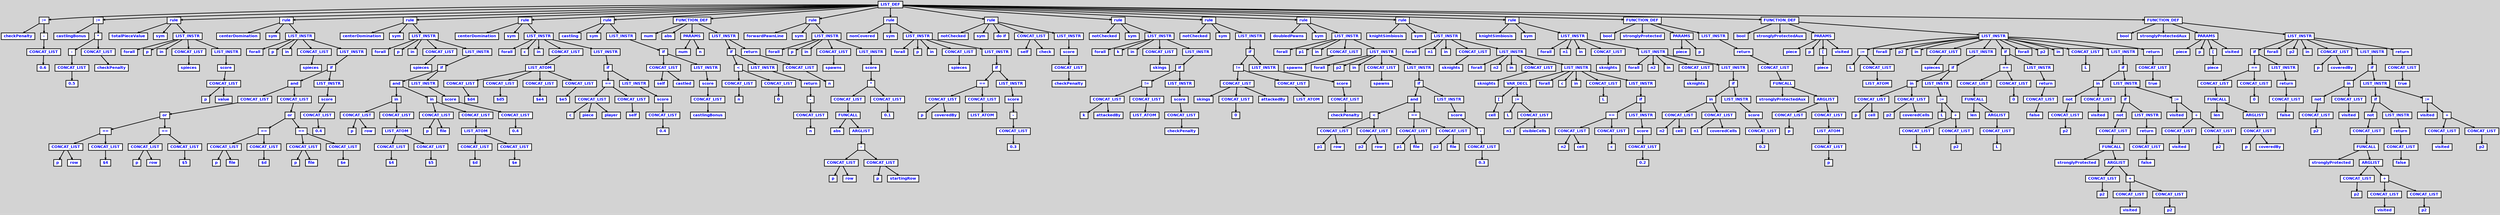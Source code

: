 digraph {

	ordering=out;
	ranksep=.4;
	bgcolor="lightgrey"; node [shape=box, fixedsize=false, fontsize=12, fontname="Helvetica-bold", fontcolor="blue"
		width=.25, height=.25, color="black", fillcolor="white", style="filled, solid, bold"];
	edge [arrowsize=.5, color="black", style="bold"]

  n0 [label="LIST_DEF"];
  n1 [label=":="];
  n1 [label=":="];
  n2 [label="checkPenalty"];
  n3 [label="-"];
  n3 [label="-"];
  n4 [label="CONCAT_LIST"];
  n4 [label="CONCAT_LIST"];
  n5 [label="0.6"];
  n6 [label=":="];
  n6 [label=":="];
  n7 [label="castlingBonus"];
  n8 [label="*"];
  n8 [label="*"];
  n9 [label="-"];
  n9 [label="-"];
  n10 [label="CONCAT_LIST"];
  n10 [label="CONCAT_LIST"];
  n11 [label="0.5"];
  n12 [label="CONCAT_LIST"];
  n12 [label="CONCAT_LIST"];
  n13 [label="checkPenalty"];
  n14 [label="rule"];
  n14 [label="rule"];
  n15 [label="totalPieceValue"];
  n16 [label="sym"];
  n17 [label="LIST_INSTR"];
  n17 [label="LIST_INSTR"];
  n18 [label="forall"];
  n19 [label="p"];
  n20 [label="in"];
  n21 [label="CONCAT_LIST"];
  n21 [label="CONCAT_LIST"];
  n22 [label="spieces"];
  n23 [label="LIST_INSTR"];
  n23 [label="LIST_INSTR"];
  n24 [label="score"];
  n24 [label="score"];
  n25 [label="CONCAT_LIST"];
  n25 [label="CONCAT_LIST"];
  n26 [label="p"];
  n27 [label="value"];
  n28 [label="rule"];
  n28 [label="rule"];
  n29 [label="centerDomination"];
  n30 [label="sym"];
  n31 [label="LIST_INSTR"];
  n31 [label="LIST_INSTR"];
  n32 [label="forall"];
  n33 [label="p"];
  n34 [label="in"];
  n35 [label="CONCAT_LIST"];
  n35 [label="CONCAT_LIST"];
  n36 [label="spieces"];
  n37 [label="LIST_INSTR"];
  n37 [label="LIST_INSTR"];
  n38 [label="if"];
  n38 [label="if"];
  n39 [label="and"];
  n39 [label="and"];
  n40 [label="CONCAT_LIST"];
  n40 [label="CONCAT_LIST"];
  n41 [label="or"];
  n41 [label="or"];
  n42 [label="=="];
  n42 [label="=="];
  n43 [label="CONCAT_LIST"];
  n43 [label="CONCAT_LIST"];
  n44 [label="p"];
  n45 [label="row"];
  n46 [label="CONCAT_LIST"];
  n46 [label="CONCAT_LIST"];
  n47 [label="$4"];
  n48 [label="=="];
  n48 [label="=="];
  n49 [label="CONCAT_LIST"];
  n49 [label="CONCAT_LIST"];
  n50 [label="p"];
  n51 [label="row"];
  n52 [label="CONCAT_LIST"];
  n52 [label="CONCAT_LIST"];
  n53 [label="$5"];
  n54 [label="CONCAT_LIST"];
  n54 [label="CONCAT_LIST"];
  n55 [label="or"];
  n55 [label="or"];
  n56 [label="=="];
  n56 [label="=="];
  n57 [label="CONCAT_LIST"];
  n57 [label="CONCAT_LIST"];
  n58 [label="p"];
  n59 [label="file"];
  n60 [label="CONCAT_LIST"];
  n60 [label="CONCAT_LIST"];
  n61 [label="$d"];
  n62 [label="=="];
  n62 [label="=="];
  n63 [label="CONCAT_LIST"];
  n63 [label="CONCAT_LIST"];
  n64 [label="p"];
  n65 [label="file"];
  n66 [label="CONCAT_LIST"];
  n66 [label="CONCAT_LIST"];
  n67 [label="$e"];
  n68 [label="LIST_INSTR"];
  n68 [label="LIST_INSTR"];
  n69 [label="score"];
  n69 [label="score"];
  n70 [label="CONCAT_LIST"];
  n70 [label="CONCAT_LIST"];
  n71 [label="0.4"];
  n72 [label="rule"];
  n72 [label="rule"];
  n73 [label="centerDomination"];
  n74 [label="sym"];
  n75 [label="LIST_INSTR"];
  n75 [label="LIST_INSTR"];
  n76 [label="forall"];
  n77 [label="p"];
  n78 [label="in"];
  n79 [label="CONCAT_LIST"];
  n79 [label="CONCAT_LIST"];
  n80 [label="spieces"];
  n81 [label="LIST_INSTR"];
  n81 [label="LIST_INSTR"];
  n82 [label="if"];
  n82 [label="if"];
  n83 [label="and"];
  n83 [label="and"];
  n84 [label="in"];
  n84 [label="in"];
  n85 [label="CONCAT_LIST"];
  n85 [label="CONCAT_LIST"];
  n86 [label="p"];
  n87 [label="row"];
  n88 [label="CONCAT_LIST"];
  n88 [label="CONCAT_LIST"];
  n89 [label="LIST_ATOM"];
  n89 [label="LIST_ATOM"];
  n90 [label="CONCAT_LIST"];
  n90 [label="CONCAT_LIST"];
  n91 [label="$4"];
  n92 [label="CONCAT_LIST"];
  n92 [label="CONCAT_LIST"];
  n93 [label="$5"];
  n94 [label="in"];
  n94 [label="in"];
  n95 [label="CONCAT_LIST"];
  n95 [label="CONCAT_LIST"];
  n96 [label="p"];
  n97 [label="file"];
  n98 [label="CONCAT_LIST"];
  n98 [label="CONCAT_LIST"];
  n99 [label="LIST_ATOM"];
  n99 [label="LIST_ATOM"];
  n100 [label="CONCAT_LIST"];
  n100 [label="CONCAT_LIST"];
  n101 [label="$d"];
  n102 [label="CONCAT_LIST"];
  n102 [label="CONCAT_LIST"];
  n103 [label="$e"];
  n104 [label="LIST_INSTR"];
  n104 [label="LIST_INSTR"];
  n105 [label="score"];
  n105 [label="score"];
  n106 [label="CONCAT_LIST"];
  n106 [label="CONCAT_LIST"];
  n107 [label="0.4"];
  n108 [label="rule"];
  n108 [label="rule"];
  n109 [label="centerDomination"];
  n110 [label="sym"];
  n111 [label="LIST_INSTR"];
  n111 [label="LIST_INSTR"];
  n112 [label="forall"];
  n113 [label="c"];
  n114 [label="in"];
  n115 [label="CONCAT_LIST"];
  n115 [label="CONCAT_LIST"];
  n116 [label="LIST_ATOM"];
  n116 [label="LIST_ATOM"];
  n117 [label="CONCAT_LIST"];
  n117 [label="CONCAT_LIST"];
  n118 [label="$d4"];
  n119 [label="CONCAT_LIST"];
  n119 [label="CONCAT_LIST"];
  n120 [label="$d5"];
  n121 [label="CONCAT_LIST"];
  n121 [label="CONCAT_LIST"];
  n122 [label="$e4"];
  n123 [label="CONCAT_LIST"];
  n123 [label="CONCAT_LIST"];
  n124 [label="$e5"];
  n125 [label="LIST_INSTR"];
  n125 [label="LIST_INSTR"];
  n126 [label="if"];
  n126 [label="if"];
  n127 [label="=="];
  n127 [label="=="];
  n128 [label="CONCAT_LIST"];
  n128 [label="CONCAT_LIST"];
  n129 [label="c"];
  n130 [label="piece"];
  n131 [label="player"];
  n132 [label="CONCAT_LIST"];
  n132 [label="CONCAT_LIST"];
  n133 [label="self"];
  n134 [label="LIST_INSTR"];
  n134 [label="LIST_INSTR"];
  n135 [label="score"];
  n135 [label="score"];
  n136 [label="CONCAT_LIST"];
  n136 [label="CONCAT_LIST"];
  n137 [label="0.4"];
  n138 [label="rule"];
  n138 [label="rule"];
  n139 [label="castling"];
  n140 [label="sym"];
  n141 [label="LIST_INSTR"];
  n141 [label="LIST_INSTR"];
  n142 [label="if"];
  n142 [label="if"];
  n143 [label="CONCAT_LIST"];
  n143 [label="CONCAT_LIST"];
  n144 [label="self"];
  n145 [label="castled"];
  n146 [label="LIST_INSTR"];
  n146 [label="LIST_INSTR"];
  n147 [label="score"];
  n147 [label="score"];
  n148 [label="CONCAT_LIST"];
  n148 [label="CONCAT_LIST"];
  n149 [label="castlingBonus"];
  n150 [label="FUNCTION_DEF"];
  n150 [label="FUNCTION_DEF"];
  n151 [label="num"];
  n152 [label="abs"];
  n153 [label="PARAMS"];
  n153 [label="PARAMS"];
  n154 [label="num"];
  n155 [label="n"];
  n156 [label="LIST_INSTR"];
  n156 [label="LIST_INSTR"];
  n157 [label="if"];
  n157 [label="if"];
  n158 [label="<"];
  n158 [label="<"];
  n159 [label="CONCAT_LIST"];
  n159 [label="CONCAT_LIST"];
  n160 [label="n"];
  n161 [label="CONCAT_LIST"];
  n161 [label="CONCAT_LIST"];
  n162 [label="0"];
  n163 [label="LIST_INSTR"];
  n163 [label="LIST_INSTR"];
  n164 [label="return"];
  n164 [label="return"];
  n165 [label="-"];
  n165 [label="-"];
  n166 [label="CONCAT_LIST"];
  n166 [label="CONCAT_LIST"];
  n167 [label="n"];
  n168 [label="return"];
  n168 [label="return"];
  n169 [label="CONCAT_LIST"];
  n169 [label="CONCAT_LIST"];
  n170 [label="n"];
  n171 [label="rule"];
  n171 [label="rule"];
  n172 [label="forwardPawnLine"];
  n173 [label="sym"];
  n174 [label="LIST_INSTR"];
  n174 [label="LIST_INSTR"];
  n175 [label="forall"];
  n176 [label="p"];
  n177 [label="in"];
  n178 [label="CONCAT_LIST"];
  n178 [label="CONCAT_LIST"];
  n179 [label="spawns"];
  n180 [label="LIST_INSTR"];
  n180 [label="LIST_INSTR"];
  n181 [label="score"];
  n181 [label="score"];
  n182 [label="*"];
  n182 [label="*"];
  n183 [label="CONCAT_LIST"];
  n183 [label="CONCAT_LIST"];
  n184 [label="FUNCALL"];
  n184 [label="FUNCALL"];
  n185 [label="abs"];
  n186 [label="ARGLIST"];
  n186 [label="ARGLIST"];
  n187 [label="-"];
  n187 [label="-"];
  n188 [label="CONCAT_LIST"];
  n188 [label="CONCAT_LIST"];
  n189 [label="p"];
  n190 [label="row"];
  n191 [label="CONCAT_LIST"];
  n191 [label="CONCAT_LIST"];
  n192 [label="p"];
  n193 [label="startingRow"];
  n194 [label="CONCAT_LIST"];
  n194 [label="CONCAT_LIST"];
  n195 [label="0.1"];
  n196 [label="rule"];
  n196 [label="rule"];
  n197 [label="nonCovered"];
  n198 [label="sym"];
  n199 [label="LIST_INSTR"];
  n199 [label="LIST_INSTR"];
  n200 [label="forall"];
  n201 [label="p"];
  n202 [label="in"];
  n203 [label="CONCAT_LIST"];
  n203 [label="CONCAT_LIST"];
  n204 [label="spieces"];
  n205 [label="LIST_INSTR"];
  n205 [label="LIST_INSTR"];
  n206 [label="if"];
  n206 [label="if"];
  n207 [label="=="];
  n207 [label="=="];
  n208 [label="CONCAT_LIST"];
  n208 [label="CONCAT_LIST"];
  n209 [label="p"];
  n210 [label="coveredBy"];
  n211 [label="CONCAT_LIST"];
  n211 [label="CONCAT_LIST"];
  n212 [label="LIST_ATOM"];
  n213 [label="LIST_INSTR"];
  n213 [label="LIST_INSTR"];
  n214 [label="score"];
  n214 [label="score"];
  n215 [label="-"];
  n215 [label="-"];
  n216 [label="CONCAT_LIST"];
  n216 [label="CONCAT_LIST"];
  n217 [label="0.3"];
  n218 [label="rule"];
  n218 [label="rule"];
  n219 [label="notChecked"];
  n220 [label="sym"];
  n221 [label="do if"];
  n222 [label="CONCAT_LIST"];
  n222 [label="CONCAT_LIST"];
  n223 [label="self"];
  n224 [label="check"];
  n225 [label="LIST_INSTR"];
  n225 [label="LIST_INSTR"];
  n226 [label="score"];
  n226 [label="score"];
  n227 [label="CONCAT_LIST"];
  n227 [label="CONCAT_LIST"];
  n228 [label="checkPenalty"];
  n229 [label="rule"];
  n229 [label="rule"];
  n230 [label="notChecked"];
  n231 [label="sym"];
  n232 [label="LIST_INSTR"];
  n232 [label="LIST_INSTR"];
  n233 [label="forall"];
  n234 [label="k"];
  n235 [label="in"];
  n236 [label="CONCAT_LIST"];
  n236 [label="CONCAT_LIST"];
  n237 [label="skings"];
  n238 [label="LIST_INSTR"];
  n238 [label="LIST_INSTR"];
  n239 [label="if"];
  n239 [label="if"];
  n240 [label="!="];
  n240 [label="!="];
  n241 [label="CONCAT_LIST"];
  n241 [label="CONCAT_LIST"];
  n242 [label="k"];
  n243 [label="attackedBy"];
  n244 [label="CONCAT_LIST"];
  n244 [label="CONCAT_LIST"];
  n245 [label="LIST_ATOM"];
  n246 [label="LIST_INSTR"];
  n246 [label="LIST_INSTR"];
  n247 [label="score"];
  n247 [label="score"];
  n248 [label="CONCAT_LIST"];
  n248 [label="CONCAT_LIST"];
  n249 [label="checkPenalty"];
  n250 [label="rule"];
  n250 [label="rule"];
  n251 [label="notChecked"];
  n252 [label="sym"];
  n253 [label="LIST_INSTR"];
  n253 [label="LIST_INSTR"];
  n254 [label="if"];
  n254 [label="if"];
  n255 [label="!="];
  n255 [label="!="];
  n256 [label="CONCAT_LIST"];
  n256 [label="CONCAT_LIST"];
  n257 [label="skings"];
  n258 [label="CONCAT_LIST"];
  n258 [label="CONCAT_LIST"];
  n259 [label="0"];
  n260 [label="attackedBy"];
  n261 [label="CONCAT_LIST"];
  n261 [label="CONCAT_LIST"];
  n262 [label="LIST_ATOM"];
  n263 [label="LIST_INSTR"];
  n263 [label="LIST_INSTR"];
  n264 [label="score"];
  n264 [label="score"];
  n265 [label="CONCAT_LIST"];
  n265 [label="CONCAT_LIST"];
  n266 [label="checkPenalty"];
  n267 [label="rule"];
  n267 [label="rule"];
  n268 [label="doubledPawns"];
  n269 [label="sym"];
  n270 [label="LIST_INSTR"];
  n270 [label="LIST_INSTR"];
  n271 [label="forall"];
  n272 [label="p1"];
  n273 [label="in"];
  n274 [label="CONCAT_LIST"];
  n274 [label="CONCAT_LIST"];
  n275 [label="spawns"];
  n276 [label="LIST_INSTR"];
  n276 [label="LIST_INSTR"];
  n277 [label="forall"];
  n278 [label="p2"];
  n279 [label="in"];
  n280 [label="CONCAT_LIST"];
  n280 [label="CONCAT_LIST"];
  n281 [label="spawns"];
  n282 [label="LIST_INSTR"];
  n282 [label="LIST_INSTR"];
  n283 [label="if"];
  n283 [label="if"];
  n284 [label="and"];
  n284 [label="and"];
  n285 [label="<"];
  n285 [label="<"];
  n286 [label="CONCAT_LIST"];
  n286 [label="CONCAT_LIST"];
  n287 [label="p1"];
  n288 [label="row"];
  n289 [label="CONCAT_LIST"];
  n289 [label="CONCAT_LIST"];
  n290 [label="p2"];
  n291 [label="row"];
  n292 [label="=="];
  n292 [label="=="];
  n293 [label="CONCAT_LIST"];
  n293 [label="CONCAT_LIST"];
  n294 [label="p1"];
  n295 [label="file"];
  n296 [label="CONCAT_LIST"];
  n296 [label="CONCAT_LIST"];
  n297 [label="p2"];
  n298 [label="file"];
  n299 [label="LIST_INSTR"];
  n299 [label="LIST_INSTR"];
  n300 [label="score"];
  n300 [label="score"];
  n301 [label="-"];
  n301 [label="-"];
  n302 [label="CONCAT_LIST"];
  n302 [label="CONCAT_LIST"];
  n303 [label="0.3"];
  n304 [label="rule"];
  n304 [label="rule"];
  n305 [label="knightSimbiosis"];
  n306 [label="sym"];
  n307 [label="LIST_INSTR"];
  n307 [label="LIST_INSTR"];
  n308 [label="forall"];
  n309 [label="n1"];
  n310 [label="in"];
  n311 [label="CONCAT_LIST"];
  n311 [label="CONCAT_LIST"];
  n312 [label="sknights"];
  n313 [label="LIST_INSTR"];
  n313 [label="LIST_INSTR"];
  n314 [label="forall"];
  n315 [label="n2"];
  n316 [label="in"];
  n317 [label="CONCAT_LIST"];
  n317 [label="CONCAT_LIST"];
  n318 [label="sknights"];
  n319 [label="LIST_INSTR"];
  n319 [label="LIST_INSTR"];
  n320 [label="VAR_DECL"];
  n320 [label="VAR_DECL"];
  n321 [label="["];
  n321 [label="["];
  n322 [label="cell"];
  n323 [label=":="];
  n323 [label=":="];
  n324 [label="L"];
  n325 [label="CONCAT_LIST"];
  n325 [label="CONCAT_LIST"];
  n326 [label="n1"];
  n327 [label="visibleCells"];
  n328 [label="forall"];
  n329 [label="c"];
  n330 [label="in"];
  n331 [label="CONCAT_LIST"];
  n331 [label="CONCAT_LIST"];
  n332 [label="L"];
  n333 [label="LIST_INSTR"];
  n333 [label="LIST_INSTR"];
  n334 [label="if"];
  n334 [label="if"];
  n335 [label="=="];
  n335 [label="=="];
  n336 [label="CONCAT_LIST"];
  n336 [label="CONCAT_LIST"];
  n337 [label="n2"];
  n338 [label="cell"];
  n339 [label="CONCAT_LIST"];
  n339 [label="CONCAT_LIST"];
  n340 [label="c"];
  n341 [label="LIST_INSTR"];
  n341 [label="LIST_INSTR"];
  n342 [label="score"];
  n342 [label="score"];
  n343 [label="CONCAT_LIST"];
  n343 [label="CONCAT_LIST"];
  n344 [label="0.2"];
  n345 [label="rule"];
  n345 [label="rule"];
  n346 [label="knightSimbiosis"];
  n347 [label="sym"];
  n348 [label="LIST_INSTR"];
  n348 [label="LIST_INSTR"];
  n349 [label="forall"];
  n350 [label="n1"];
  n351 [label="in"];
  n352 [label="CONCAT_LIST"];
  n352 [label="CONCAT_LIST"];
  n353 [label="sknights"];
  n354 [label="LIST_INSTR"];
  n354 [label="LIST_INSTR"];
  n355 [label="forall"];
  n356 [label="n2"];
  n357 [label="in"];
  n358 [label="CONCAT_LIST"];
  n358 [label="CONCAT_LIST"];
  n359 [label="sknights"];
  n360 [label="LIST_INSTR"];
  n360 [label="LIST_INSTR"];
  n361 [label="if"];
  n361 [label="if"];
  n362 [label="in"];
  n362 [label="in"];
  n363 [label="CONCAT_LIST"];
  n363 [label="CONCAT_LIST"];
  n364 [label="n2"];
  n365 [label="cell"];
  n366 [label="CONCAT_LIST"];
  n366 [label="CONCAT_LIST"];
  n367 [label="n1"];
  n368 [label="coveredCells"];
  n369 [label="LIST_INSTR"];
  n369 [label="LIST_INSTR"];
  n370 [label="score"];
  n370 [label="score"];
  n371 [label="CONCAT_LIST"];
  n371 [label="CONCAT_LIST"];
  n372 [label="0.2"];
  n373 [label="FUNCTION_DEF"];
  n373 [label="FUNCTION_DEF"];
  n374 [label="bool"];
  n375 [label="stronglyProtected"];
  n376 [label="PARAMS"];
  n376 [label="PARAMS"];
  n377 [label="piece"];
  n378 [label="p"];
  n379 [label="LIST_INSTR"];
  n379 [label="LIST_INSTR"];
  n380 [label="return"];
  n380 [label="return"];
  n381 [label="CONCAT_LIST"];
  n381 [label="CONCAT_LIST"];
  n382 [label="FUNCALL"];
  n382 [label="FUNCALL"];
  n383 [label="stronglyProtectedAux"];
  n384 [label="ARGLIST"];
  n384 [label="ARGLIST"];
  n385 [label="CONCAT_LIST"];
  n385 [label="CONCAT_LIST"];
  n386 [label="p"];
  n387 [label="CONCAT_LIST"];
  n387 [label="CONCAT_LIST"];
  n388 [label="LIST_ATOM"];
  n388 [label="LIST_ATOM"];
  n389 [label="CONCAT_LIST"];
  n389 [label="CONCAT_LIST"];
  n390 [label="p"];
  n391 [label="FUNCTION_DEF"];
  n391 [label="FUNCTION_DEF"];
  n392 [label="bool"];
  n393 [label="stronglyProtectedAux"];
  n394 [label="PARAMS"];
  n394 [label="PARAMS"];
  n395 [label="piece"];
  n396 [label="p"];
  n397 [label="["];
  n397 [label="["];
  n398 [label="piece"];
  n399 [label="visited"];
  n400 [label="LIST_INSTR"];
  n400 [label="LIST_INSTR"];
  n401 [label=":="];
  n401 [label=":="];
  n402 [label="L"];
  n403 [label="CONCAT_LIST"];
  n403 [label="CONCAT_LIST"];
  n404 [label="LIST_ATOM"];
  n405 [label="forall"];
  n406 [label="p2"];
  n407 [label="in"];
  n408 [label="CONCAT_LIST"];
  n408 [label="CONCAT_LIST"];
  n409 [label="spieces"];
  n410 [label="LIST_INSTR"];
  n410 [label="LIST_INSTR"];
  n411 [label="if"];
  n411 [label="if"];
  n412 [label="in"];
  n412 [label="in"];
  n413 [label="CONCAT_LIST"];
  n413 [label="CONCAT_LIST"];
  n414 [label="p"];
  n415 [label="cell"];
  n416 [label="CONCAT_LIST"];
  n416 [label="CONCAT_LIST"];
  n417 [label="p2"];
  n418 [label="coveredCells"];
  n419 [label="LIST_INSTR"];
  n419 [label="LIST_INSTR"];
  n420 [label=":="];
  n420 [label=":="];
  n421 [label="L"];
  n422 [label="+"];
  n422 [label="+"];
  n423 [label="CONCAT_LIST"];
  n423 [label="CONCAT_LIST"];
  n424 [label="L"];
  n425 [label="CONCAT_LIST"];
  n425 [label="CONCAT_LIST"];
  n426 [label="p2"];
  n427 [label="if"];
  n427 [label="if"];
  n428 [label="=="];
  n428 [label="=="];
  n429 [label="CONCAT_LIST"];
  n429 [label="CONCAT_LIST"];
  n430 [label="FUNCALL"];
  n430 [label="FUNCALL"];
  n431 [label="len"];
  n432 [label="ARGLIST"];
  n432 [label="ARGLIST"];
  n433 [label="CONCAT_LIST"];
  n433 [label="CONCAT_LIST"];
  n434 [label="L"];
  n435 [label="CONCAT_LIST"];
  n435 [label="CONCAT_LIST"];
  n436 [label="0"];
  n437 [label="LIST_INSTR"];
  n437 [label="LIST_INSTR"];
  n438 [label="return"];
  n438 [label="return"];
  n439 [label="CONCAT_LIST"];
  n439 [label="CONCAT_LIST"];
  n440 [label="false"];
  n441 [label="forall"];
  n442 [label="p2"];
  n443 [label="in"];
  n444 [label="CONCAT_LIST"];
  n444 [label="CONCAT_LIST"];
  n445 [label="L"];
  n446 [label="LIST_INSTR"];
  n446 [label="LIST_INSTR"];
  n447 [label="if"];
  n447 [label="if"];
  n448 [label="in"];
  n448 [label="in"];
  n449 [label="not"];
  n449 [label="not"];
  n450 [label="CONCAT_LIST"];
  n450 [label="CONCAT_LIST"];
  n451 [label="p2"];
  n452 [label="CONCAT_LIST"];
  n452 [label="CONCAT_LIST"];
  n453 [label="visited"];
  n454 [label="LIST_INSTR"];
  n454 [label="LIST_INSTR"];
  n455 [label="if"];
  n455 [label="if"];
  n456 [label="not"];
  n456 [label="not"];
  n457 [label="CONCAT_LIST"];
  n457 [label="CONCAT_LIST"];
  n458 [label="FUNCALL"];
  n458 [label="FUNCALL"];
  n459 [label="stronglyProtected"];
  n460 [label="ARGLIST"];
  n460 [label="ARGLIST"];
  n461 [label="CONCAT_LIST"];
  n461 [label="CONCAT_LIST"];
  n462 [label="p2"];
  n463 [label="+"];
  n463 [label="+"];
  n464 [label="CONCAT_LIST"];
  n464 [label="CONCAT_LIST"];
  n465 [label="visited"];
  n466 [label="CONCAT_LIST"];
  n466 [label="CONCAT_LIST"];
  n467 [label="p2"];
  n468 [label="LIST_INSTR"];
  n468 [label="LIST_INSTR"];
  n469 [label="return"];
  n469 [label="return"];
  n470 [label="CONCAT_LIST"];
  n470 [label="CONCAT_LIST"];
  n471 [label="false"];
  n472 [label=":="];
  n472 [label=":="];
  n473 [label="visited"];
  n474 [label="+"];
  n474 [label="+"];
  n475 [label="CONCAT_LIST"];
  n475 [label="CONCAT_LIST"];
  n476 [label="visited"];
  n477 [label="CONCAT_LIST"];
  n477 [label="CONCAT_LIST"];
  n478 [label="p2"];
  n479 [label="return"];
  n479 [label="return"];
  n480 [label="CONCAT_LIST"];
  n480 [label="CONCAT_LIST"];
  n481 [label="true"];
  n482 [label="FUNCTION_DEF"];
  n482 [label="FUNCTION_DEF"];
  n483 [label="bool"];
  n484 [label="stronglyProtectedAux"];
  n485 [label="PARAMS"];
  n485 [label="PARAMS"];
  n486 [label="piece"];
  n487 [label="p"];
  n488 [label="["];
  n488 [label="["];
  n489 [label="piece"];
  n490 [label="visited"];
  n491 [label="LIST_INSTR"];
  n491 [label="LIST_INSTR"];
  n492 [label="if"];
  n492 [label="if"];
  n493 [label="=="];
  n493 [label="=="];
  n494 [label="CONCAT_LIST"];
  n494 [label="CONCAT_LIST"];
  n495 [label="FUNCALL"];
  n495 [label="FUNCALL"];
  n496 [label="len"];
  n497 [label="ARGLIST"];
  n497 [label="ARGLIST"];
  n498 [label="CONCAT_LIST"];
  n498 [label="CONCAT_LIST"];
  n499 [label="p"];
  n500 [label="coveredBy"];
  n501 [label="CONCAT_LIST"];
  n501 [label="CONCAT_LIST"];
  n502 [label="0"];
  n503 [label="LIST_INSTR"];
  n503 [label="LIST_INSTR"];
  n504 [label="return"];
  n504 [label="return"];
  n505 [label="CONCAT_LIST"];
  n505 [label="CONCAT_LIST"];
  n506 [label="false"];
  n507 [label="forall"];
  n508 [label="p2"];
  n509 [label="in"];
  n510 [label="CONCAT_LIST"];
  n510 [label="CONCAT_LIST"];
  n511 [label="p"];
  n512 [label="coveredBy"];
  n513 [label="LIST_INSTR"];
  n513 [label="LIST_INSTR"];
  n514 [label="if"];
  n514 [label="if"];
  n515 [label="in"];
  n515 [label="in"];
  n516 [label="not"];
  n516 [label="not"];
  n517 [label="CONCAT_LIST"];
  n517 [label="CONCAT_LIST"];
  n518 [label="p2"];
  n519 [label="CONCAT_LIST"];
  n519 [label="CONCAT_LIST"];
  n520 [label="visited"];
  n521 [label="LIST_INSTR"];
  n521 [label="LIST_INSTR"];
  n522 [label="if"];
  n522 [label="if"];
  n523 [label="not"];
  n523 [label="not"];
  n524 [label="CONCAT_LIST"];
  n524 [label="CONCAT_LIST"];
  n525 [label="FUNCALL"];
  n525 [label="FUNCALL"];
  n526 [label="stronglyProtected"];
  n527 [label="ARGLIST"];
  n527 [label="ARGLIST"];
  n528 [label="CONCAT_LIST"];
  n528 [label="CONCAT_LIST"];
  n529 [label="p2"];
  n530 [label="+"];
  n530 [label="+"];
  n531 [label="CONCAT_LIST"];
  n531 [label="CONCAT_LIST"];
  n532 [label="visited"];
  n533 [label="CONCAT_LIST"];
  n533 [label="CONCAT_LIST"];
  n534 [label="p2"];
  n535 [label="LIST_INSTR"];
  n535 [label="LIST_INSTR"];
  n536 [label="return"];
  n536 [label="return"];
  n537 [label="CONCAT_LIST"];
  n537 [label="CONCAT_LIST"];
  n538 [label="false"];
  n539 [label=":="];
  n539 [label=":="];
  n540 [label="visited"];
  n541 [label="+"];
  n541 [label="+"];
  n542 [label="CONCAT_LIST"];
  n542 [label="CONCAT_LIST"];
  n543 [label="visited"];
  n544 [label="CONCAT_LIST"];
  n544 [label="CONCAT_LIST"];
  n545 [label="p2"];
  n546 [label="return"];
  n546 [label="return"];
  n547 [label="CONCAT_LIST"];
  n547 [label="CONCAT_LIST"];
  n548 [label="true"];

  n0 -> n1 // "LIST_DEF" -> ":="
  n1 -> n2 // ":=" -> "checkPenalty"
  n1 -> n3 // ":=" -> "-"
  n3 -> n4 // "-" -> "CONCAT_LIST"
  n4 -> n5 // "CONCAT_LIST" -> "0.6"
  n0 -> n6 // "LIST_DEF" -> ":="
  n6 -> n7 // ":=" -> "castlingBonus"
  n6 -> n8 // ":=" -> "*"
  n8 -> n9 // "*" -> "-"
  n9 -> n10 // "-" -> "CONCAT_LIST"
  n10 -> n11 // "CONCAT_LIST" -> "0.5"
  n8 -> n12 // "*" -> "CONCAT_LIST"
  n12 -> n13 // "CONCAT_LIST" -> "checkPenalty"
  n0 -> n14 // "LIST_DEF" -> "rule"
  n14 -> n15 // "rule" -> "totalPieceValue"
  n14 -> n16 // "rule" -> "sym"
  n14 -> n17 // "rule" -> "LIST_INSTR"
  n17 -> n18 // "LIST_INSTR" -> "forall"
  n17 -> n19 // "LIST_INSTR" -> "p"
  n17 -> n20 // "LIST_INSTR" -> "in"
  n17 -> n21 // "LIST_INSTR" -> "CONCAT_LIST"
  n21 -> n22 // "CONCAT_LIST" -> "spieces"
  n17 -> n23 // "LIST_INSTR" -> "LIST_INSTR"
  n23 -> n24 // "LIST_INSTR" -> "score"
  n24 -> n25 // "score" -> "CONCAT_LIST"
  n25 -> n26 // "CONCAT_LIST" -> "p"
  n25 -> n27 // "CONCAT_LIST" -> "value"
  n0 -> n28 // "LIST_DEF" -> "rule"
  n28 -> n29 // "rule" -> "centerDomination"
  n28 -> n30 // "rule" -> "sym"
  n28 -> n31 // "rule" -> "LIST_INSTR"
  n31 -> n32 // "LIST_INSTR" -> "forall"
  n31 -> n33 // "LIST_INSTR" -> "p"
  n31 -> n34 // "LIST_INSTR" -> "in"
  n31 -> n35 // "LIST_INSTR" -> "CONCAT_LIST"
  n35 -> n36 // "CONCAT_LIST" -> "spieces"
  n31 -> n37 // "LIST_INSTR" -> "LIST_INSTR"
  n37 -> n38 // "LIST_INSTR" -> "if"
  n38 -> n39 // "if" -> "and"
  n39 -> n40 // "and" -> "CONCAT_LIST"
  n40 -> n41 // "CONCAT_LIST" -> "or"
  n41 -> n42 // "or" -> "=="
  n42 -> n43 // "==" -> "CONCAT_LIST"
  n43 -> n44 // "CONCAT_LIST" -> "p"
  n43 -> n45 // "CONCAT_LIST" -> "row"
  n42 -> n46 // "==" -> "CONCAT_LIST"
  n46 -> n47 // "CONCAT_LIST" -> "$4"
  n41 -> n48 // "or" -> "=="
  n48 -> n49 // "==" -> "CONCAT_LIST"
  n49 -> n50 // "CONCAT_LIST" -> "p"
  n49 -> n51 // "CONCAT_LIST" -> "row"
  n48 -> n52 // "==" -> "CONCAT_LIST"
  n52 -> n53 // "CONCAT_LIST" -> "$5"
  n39 -> n54 // "and" -> "CONCAT_LIST"
  n54 -> n55 // "CONCAT_LIST" -> "or"
  n55 -> n56 // "or" -> "=="
  n56 -> n57 // "==" -> "CONCAT_LIST"
  n57 -> n58 // "CONCAT_LIST" -> "p"
  n57 -> n59 // "CONCAT_LIST" -> "file"
  n56 -> n60 // "==" -> "CONCAT_LIST"
  n60 -> n61 // "CONCAT_LIST" -> "$d"
  n55 -> n62 // "or" -> "=="
  n62 -> n63 // "==" -> "CONCAT_LIST"
  n63 -> n64 // "CONCAT_LIST" -> "p"
  n63 -> n65 // "CONCAT_LIST" -> "file"
  n62 -> n66 // "==" -> "CONCAT_LIST"
  n66 -> n67 // "CONCAT_LIST" -> "$e"
  n38 -> n68 // "if" -> "LIST_INSTR"
  n68 -> n69 // "LIST_INSTR" -> "score"
  n69 -> n70 // "score" -> "CONCAT_LIST"
  n70 -> n71 // "CONCAT_LIST" -> "0.4"
  n0 -> n72 // "LIST_DEF" -> "rule"
  n72 -> n73 // "rule" -> "centerDomination"
  n72 -> n74 // "rule" -> "sym"
  n72 -> n75 // "rule" -> "LIST_INSTR"
  n75 -> n76 // "LIST_INSTR" -> "forall"
  n75 -> n77 // "LIST_INSTR" -> "p"
  n75 -> n78 // "LIST_INSTR" -> "in"
  n75 -> n79 // "LIST_INSTR" -> "CONCAT_LIST"
  n79 -> n80 // "CONCAT_LIST" -> "spieces"
  n75 -> n81 // "LIST_INSTR" -> "LIST_INSTR"
  n81 -> n82 // "LIST_INSTR" -> "if"
  n82 -> n83 // "if" -> "and"
  n83 -> n84 // "and" -> "in"
  n84 -> n85 // "in" -> "CONCAT_LIST"
  n85 -> n86 // "CONCAT_LIST" -> "p"
  n85 -> n87 // "CONCAT_LIST" -> "row"
  n84 -> n88 // "in" -> "CONCAT_LIST"
  n88 -> n89 // "CONCAT_LIST" -> "LIST_ATOM"
  n89 -> n90 // "LIST_ATOM" -> "CONCAT_LIST"
  n90 -> n91 // "CONCAT_LIST" -> "$4"
  n89 -> n92 // "LIST_ATOM" -> "CONCAT_LIST"
  n92 -> n93 // "CONCAT_LIST" -> "$5"
  n83 -> n94 // "and" -> "in"
  n94 -> n95 // "in" -> "CONCAT_LIST"
  n95 -> n96 // "CONCAT_LIST" -> "p"
  n95 -> n97 // "CONCAT_LIST" -> "file"
  n94 -> n98 // "in" -> "CONCAT_LIST"
  n98 -> n99 // "CONCAT_LIST" -> "LIST_ATOM"
  n99 -> n100 // "LIST_ATOM" -> "CONCAT_LIST"
  n100 -> n101 // "CONCAT_LIST" -> "$d"
  n99 -> n102 // "LIST_ATOM" -> "CONCAT_LIST"
  n102 -> n103 // "CONCAT_LIST" -> "$e"
  n82 -> n104 // "if" -> "LIST_INSTR"
  n104 -> n105 // "LIST_INSTR" -> "score"
  n105 -> n106 // "score" -> "CONCAT_LIST"
  n106 -> n107 // "CONCAT_LIST" -> "0.4"
  n0 -> n108 // "LIST_DEF" -> "rule"
  n108 -> n109 // "rule" -> "centerDomination"
  n108 -> n110 // "rule" -> "sym"
  n108 -> n111 // "rule" -> "LIST_INSTR"
  n111 -> n112 // "LIST_INSTR" -> "forall"
  n111 -> n113 // "LIST_INSTR" -> "c"
  n111 -> n114 // "LIST_INSTR" -> "in"
  n111 -> n115 // "LIST_INSTR" -> "CONCAT_LIST"
  n115 -> n116 // "CONCAT_LIST" -> "LIST_ATOM"
  n116 -> n117 // "LIST_ATOM" -> "CONCAT_LIST"
  n117 -> n118 // "CONCAT_LIST" -> "$d4"
  n116 -> n119 // "LIST_ATOM" -> "CONCAT_LIST"
  n119 -> n120 // "CONCAT_LIST" -> "$d5"
  n116 -> n121 // "LIST_ATOM" -> "CONCAT_LIST"
  n121 -> n122 // "CONCAT_LIST" -> "$e4"
  n116 -> n123 // "LIST_ATOM" -> "CONCAT_LIST"
  n123 -> n124 // "CONCAT_LIST" -> "$e5"
  n111 -> n125 // "LIST_INSTR" -> "LIST_INSTR"
  n125 -> n126 // "LIST_INSTR" -> "if"
  n126 -> n127 // "if" -> "=="
  n127 -> n128 // "==" -> "CONCAT_LIST"
  n128 -> n129 // "CONCAT_LIST" -> "c"
  n128 -> n130 // "CONCAT_LIST" -> "piece"
  n128 -> n131 // "CONCAT_LIST" -> "player"
  n127 -> n132 // "==" -> "CONCAT_LIST"
  n132 -> n133 // "CONCAT_LIST" -> "self"
  n126 -> n134 // "if" -> "LIST_INSTR"
  n134 -> n135 // "LIST_INSTR" -> "score"
  n135 -> n136 // "score" -> "CONCAT_LIST"
  n136 -> n137 // "CONCAT_LIST" -> "0.4"
  n0 -> n138 // "LIST_DEF" -> "rule"
  n138 -> n139 // "rule" -> "castling"
  n138 -> n140 // "rule" -> "sym"
  n138 -> n141 // "rule" -> "LIST_INSTR"
  n141 -> n142 // "LIST_INSTR" -> "if"
  n142 -> n143 // "if" -> "CONCAT_LIST"
  n143 -> n144 // "CONCAT_LIST" -> "self"
  n143 -> n145 // "CONCAT_LIST" -> "castled"
  n142 -> n146 // "if" -> "LIST_INSTR"
  n146 -> n147 // "LIST_INSTR" -> "score"
  n147 -> n148 // "score" -> "CONCAT_LIST"
  n148 -> n149 // "CONCAT_LIST" -> "castlingBonus"
  n0 -> n150 // "LIST_DEF" -> "FUNCTION_DEF"
  n150 -> n151 // "FUNCTION_DEF" -> "num"
  n150 -> n152 // "FUNCTION_DEF" -> "abs"
  n150 -> n153 // "FUNCTION_DEF" -> "PARAMS"
  n153 -> n154 // "PARAMS" -> "num"
  n153 -> n155 // "PARAMS" -> "n"
  n150 -> n156 // "FUNCTION_DEF" -> "LIST_INSTR"
  n156 -> n157 // "LIST_INSTR" -> "if"
  n157 -> n158 // "if" -> "<"
  n158 -> n159 // "<" -> "CONCAT_LIST"
  n159 -> n160 // "CONCAT_LIST" -> "n"
  n158 -> n161 // "<" -> "CONCAT_LIST"
  n161 -> n162 // "CONCAT_LIST" -> "0"
  n157 -> n163 // "if" -> "LIST_INSTR"
  n163 -> n164 // "LIST_INSTR" -> "return"
  n164 -> n165 // "return" -> "-"
  n165 -> n166 // "-" -> "CONCAT_LIST"
  n166 -> n167 // "CONCAT_LIST" -> "n"
  n156 -> n168 // "LIST_INSTR" -> "return"
  n168 -> n169 // "return" -> "CONCAT_LIST"
  n169 -> n170 // "CONCAT_LIST" -> "n"
  n0 -> n171 // "LIST_DEF" -> "rule"
  n171 -> n172 // "rule" -> "forwardPawnLine"
  n171 -> n173 // "rule" -> "sym"
  n171 -> n174 // "rule" -> "LIST_INSTR"
  n174 -> n175 // "LIST_INSTR" -> "forall"
  n174 -> n176 // "LIST_INSTR" -> "p"
  n174 -> n177 // "LIST_INSTR" -> "in"
  n174 -> n178 // "LIST_INSTR" -> "CONCAT_LIST"
  n178 -> n179 // "CONCAT_LIST" -> "spawns"
  n174 -> n180 // "LIST_INSTR" -> "LIST_INSTR"
  n180 -> n181 // "LIST_INSTR" -> "score"
  n181 -> n182 // "score" -> "*"
  n182 -> n183 // "*" -> "CONCAT_LIST"
  n183 -> n184 // "CONCAT_LIST" -> "FUNCALL"
  n184 -> n185 // "FUNCALL" -> "abs"
  n184 -> n186 // "FUNCALL" -> "ARGLIST"
  n186 -> n187 // "ARGLIST" -> "-"
  n187 -> n188 // "-" -> "CONCAT_LIST"
  n188 -> n189 // "CONCAT_LIST" -> "p"
  n188 -> n190 // "CONCAT_LIST" -> "row"
  n187 -> n191 // "-" -> "CONCAT_LIST"
  n191 -> n192 // "CONCAT_LIST" -> "p"
  n191 -> n193 // "CONCAT_LIST" -> "startingRow"
  n182 -> n194 // "*" -> "CONCAT_LIST"
  n194 -> n195 // "CONCAT_LIST" -> "0.1"
  n0 -> n196 // "LIST_DEF" -> "rule"
  n196 -> n197 // "rule" -> "nonCovered"
  n196 -> n198 // "rule" -> "sym"
  n196 -> n199 // "rule" -> "LIST_INSTR"
  n199 -> n200 // "LIST_INSTR" -> "forall"
  n199 -> n201 // "LIST_INSTR" -> "p"
  n199 -> n202 // "LIST_INSTR" -> "in"
  n199 -> n203 // "LIST_INSTR" -> "CONCAT_LIST"
  n203 -> n204 // "CONCAT_LIST" -> "spieces"
  n199 -> n205 // "LIST_INSTR" -> "LIST_INSTR"
  n205 -> n206 // "LIST_INSTR" -> "if"
  n206 -> n207 // "if" -> "=="
  n207 -> n208 // "==" -> "CONCAT_LIST"
  n208 -> n209 // "CONCAT_LIST" -> "p"
  n208 -> n210 // "CONCAT_LIST" -> "coveredBy"
  n207 -> n211 // "==" -> "CONCAT_LIST"
  n211 -> n212 // "CONCAT_LIST" -> "LIST_ATOM"
  n206 -> n213 // "if" -> "LIST_INSTR"
  n213 -> n214 // "LIST_INSTR" -> "score"
  n214 -> n215 // "score" -> "-"
  n215 -> n216 // "-" -> "CONCAT_LIST"
  n216 -> n217 // "CONCAT_LIST" -> "0.3"
  n0 -> n218 // "LIST_DEF" -> "rule"
  n218 -> n219 // "rule" -> "notChecked"
  n218 -> n220 // "rule" -> "sym"
  n218 -> n221 // "rule" -> "do if"
  n218 -> n222 // "rule" -> "CONCAT_LIST"
  n222 -> n223 // "CONCAT_LIST" -> "self"
  n222 -> n224 // "CONCAT_LIST" -> "check"
  n218 -> n225 // "rule" -> "LIST_INSTR"
  n225 -> n226 // "LIST_INSTR" -> "score"
  n226 -> n227 // "score" -> "CONCAT_LIST"
  n227 -> n228 // "CONCAT_LIST" -> "checkPenalty"
  n0 -> n229 // "LIST_DEF" -> "rule"
  n229 -> n230 // "rule" -> "notChecked"
  n229 -> n231 // "rule" -> "sym"
  n229 -> n232 // "rule" -> "LIST_INSTR"
  n232 -> n233 // "LIST_INSTR" -> "forall"
  n232 -> n234 // "LIST_INSTR" -> "k"
  n232 -> n235 // "LIST_INSTR" -> "in"
  n232 -> n236 // "LIST_INSTR" -> "CONCAT_LIST"
  n236 -> n237 // "CONCAT_LIST" -> "skings"
  n232 -> n238 // "LIST_INSTR" -> "LIST_INSTR"
  n238 -> n239 // "LIST_INSTR" -> "if"
  n239 -> n240 // "if" -> "!="
  n240 -> n241 // "!=" -> "CONCAT_LIST"
  n241 -> n242 // "CONCAT_LIST" -> "k"
  n241 -> n243 // "CONCAT_LIST" -> "attackedBy"
  n240 -> n244 // "!=" -> "CONCAT_LIST"
  n244 -> n245 // "CONCAT_LIST" -> "LIST_ATOM"
  n239 -> n246 // "if" -> "LIST_INSTR"
  n246 -> n247 // "LIST_INSTR" -> "score"
  n247 -> n248 // "score" -> "CONCAT_LIST"
  n248 -> n249 // "CONCAT_LIST" -> "checkPenalty"
  n0 -> n250 // "LIST_DEF" -> "rule"
  n250 -> n251 // "rule" -> "notChecked"
  n250 -> n252 // "rule" -> "sym"
  n250 -> n253 // "rule" -> "LIST_INSTR"
  n253 -> n254 // "LIST_INSTR" -> "if"
  n254 -> n255 // "if" -> "!="
  n255 -> n256 // "!=" -> "CONCAT_LIST"
  n256 -> n257 // "CONCAT_LIST" -> "skings"
  n256 -> n258 // "CONCAT_LIST" -> "CONCAT_LIST"
  n258 -> n259 // "CONCAT_LIST" -> "0"
  n256 -> n260 // "CONCAT_LIST" -> "attackedBy"
  n255 -> n261 // "!=" -> "CONCAT_LIST"
  n261 -> n262 // "CONCAT_LIST" -> "LIST_ATOM"
  n254 -> n263 // "if" -> "LIST_INSTR"
  n263 -> n264 // "LIST_INSTR" -> "score"
  n264 -> n265 // "score" -> "CONCAT_LIST"
  n265 -> n266 // "CONCAT_LIST" -> "checkPenalty"
  n0 -> n267 // "LIST_DEF" -> "rule"
  n267 -> n268 // "rule" -> "doubledPawns"
  n267 -> n269 // "rule" -> "sym"
  n267 -> n270 // "rule" -> "LIST_INSTR"
  n270 -> n271 // "LIST_INSTR" -> "forall"
  n270 -> n272 // "LIST_INSTR" -> "p1"
  n270 -> n273 // "LIST_INSTR" -> "in"
  n270 -> n274 // "LIST_INSTR" -> "CONCAT_LIST"
  n274 -> n275 // "CONCAT_LIST" -> "spawns"
  n270 -> n276 // "LIST_INSTR" -> "LIST_INSTR"
  n276 -> n277 // "LIST_INSTR" -> "forall"
  n276 -> n278 // "LIST_INSTR" -> "p2"
  n276 -> n279 // "LIST_INSTR" -> "in"
  n276 -> n280 // "LIST_INSTR" -> "CONCAT_LIST"
  n280 -> n281 // "CONCAT_LIST" -> "spawns"
  n276 -> n282 // "LIST_INSTR" -> "LIST_INSTR"
  n282 -> n283 // "LIST_INSTR" -> "if"
  n283 -> n284 // "if" -> "and"
  n284 -> n285 // "and" -> "<"
  n285 -> n286 // "<" -> "CONCAT_LIST"
  n286 -> n287 // "CONCAT_LIST" -> "p1"
  n286 -> n288 // "CONCAT_LIST" -> "row"
  n285 -> n289 // "<" -> "CONCAT_LIST"
  n289 -> n290 // "CONCAT_LIST" -> "p2"
  n289 -> n291 // "CONCAT_LIST" -> "row"
  n284 -> n292 // "and" -> "=="
  n292 -> n293 // "==" -> "CONCAT_LIST"
  n293 -> n294 // "CONCAT_LIST" -> "p1"
  n293 -> n295 // "CONCAT_LIST" -> "file"
  n292 -> n296 // "==" -> "CONCAT_LIST"
  n296 -> n297 // "CONCAT_LIST" -> "p2"
  n296 -> n298 // "CONCAT_LIST" -> "file"
  n283 -> n299 // "if" -> "LIST_INSTR"
  n299 -> n300 // "LIST_INSTR" -> "score"
  n300 -> n301 // "score" -> "-"
  n301 -> n302 // "-" -> "CONCAT_LIST"
  n302 -> n303 // "CONCAT_LIST" -> "0.3"
  n0 -> n304 // "LIST_DEF" -> "rule"
  n304 -> n305 // "rule" -> "knightSimbiosis"
  n304 -> n306 // "rule" -> "sym"
  n304 -> n307 // "rule" -> "LIST_INSTR"
  n307 -> n308 // "LIST_INSTR" -> "forall"
  n307 -> n309 // "LIST_INSTR" -> "n1"
  n307 -> n310 // "LIST_INSTR" -> "in"
  n307 -> n311 // "LIST_INSTR" -> "CONCAT_LIST"
  n311 -> n312 // "CONCAT_LIST" -> "sknights"
  n307 -> n313 // "LIST_INSTR" -> "LIST_INSTR"
  n313 -> n314 // "LIST_INSTR" -> "forall"
  n313 -> n315 // "LIST_INSTR" -> "n2"
  n313 -> n316 // "LIST_INSTR" -> "in"
  n313 -> n317 // "LIST_INSTR" -> "CONCAT_LIST"
  n317 -> n318 // "CONCAT_LIST" -> "sknights"
  n313 -> n319 // "LIST_INSTR" -> "LIST_INSTR"
  n319 -> n320 // "LIST_INSTR" -> "VAR_DECL"
  n320 -> n321 // "VAR_DECL" -> "["
  n321 -> n322 // "[" -> "cell"
  n320 -> n323 // "VAR_DECL" -> ":="
  n323 -> n324 // ":=" -> "L"
  n323 -> n325 // ":=" -> "CONCAT_LIST"
  n325 -> n326 // "CONCAT_LIST" -> "n1"
  n325 -> n327 // "CONCAT_LIST" -> "visibleCells"
  n319 -> n328 // "LIST_INSTR" -> "forall"
  n319 -> n329 // "LIST_INSTR" -> "c"
  n319 -> n330 // "LIST_INSTR" -> "in"
  n319 -> n331 // "LIST_INSTR" -> "CONCAT_LIST"
  n331 -> n332 // "CONCAT_LIST" -> "L"
  n319 -> n333 // "LIST_INSTR" -> "LIST_INSTR"
  n333 -> n334 // "LIST_INSTR" -> "if"
  n334 -> n335 // "if" -> "=="
  n335 -> n336 // "==" -> "CONCAT_LIST"
  n336 -> n337 // "CONCAT_LIST" -> "n2"
  n336 -> n338 // "CONCAT_LIST" -> "cell"
  n335 -> n339 // "==" -> "CONCAT_LIST"
  n339 -> n340 // "CONCAT_LIST" -> "c"
  n334 -> n341 // "if" -> "LIST_INSTR"
  n341 -> n342 // "LIST_INSTR" -> "score"
  n342 -> n343 // "score" -> "CONCAT_LIST"
  n343 -> n344 // "CONCAT_LIST" -> "0.2"
  n0 -> n345 // "LIST_DEF" -> "rule"
  n345 -> n346 // "rule" -> "knightSimbiosis"
  n345 -> n347 // "rule" -> "sym"
  n345 -> n348 // "rule" -> "LIST_INSTR"
  n348 -> n349 // "LIST_INSTR" -> "forall"
  n348 -> n350 // "LIST_INSTR" -> "n1"
  n348 -> n351 // "LIST_INSTR" -> "in"
  n348 -> n352 // "LIST_INSTR" -> "CONCAT_LIST"
  n352 -> n353 // "CONCAT_LIST" -> "sknights"
  n348 -> n354 // "LIST_INSTR" -> "LIST_INSTR"
  n354 -> n355 // "LIST_INSTR" -> "forall"
  n354 -> n356 // "LIST_INSTR" -> "n2"
  n354 -> n357 // "LIST_INSTR" -> "in"
  n354 -> n358 // "LIST_INSTR" -> "CONCAT_LIST"
  n358 -> n359 // "CONCAT_LIST" -> "sknights"
  n354 -> n360 // "LIST_INSTR" -> "LIST_INSTR"
  n360 -> n361 // "LIST_INSTR" -> "if"
  n361 -> n362 // "if" -> "in"
  n362 -> n363 // "in" -> "CONCAT_LIST"
  n363 -> n364 // "CONCAT_LIST" -> "n2"
  n363 -> n365 // "CONCAT_LIST" -> "cell"
  n362 -> n366 // "in" -> "CONCAT_LIST"
  n366 -> n367 // "CONCAT_LIST" -> "n1"
  n366 -> n368 // "CONCAT_LIST" -> "coveredCells"
  n361 -> n369 // "if" -> "LIST_INSTR"
  n369 -> n370 // "LIST_INSTR" -> "score"
  n370 -> n371 // "score" -> "CONCAT_LIST"
  n371 -> n372 // "CONCAT_LIST" -> "0.2"
  n0 -> n373 // "LIST_DEF" -> "FUNCTION_DEF"
  n373 -> n374 // "FUNCTION_DEF" -> "bool"
  n373 -> n375 // "FUNCTION_DEF" -> "stronglyProtected"
  n373 -> n376 // "FUNCTION_DEF" -> "PARAMS"
  n376 -> n377 // "PARAMS" -> "piece"
  n376 -> n378 // "PARAMS" -> "p"
  n373 -> n379 // "FUNCTION_DEF" -> "LIST_INSTR"
  n379 -> n380 // "LIST_INSTR" -> "return"
  n380 -> n381 // "return" -> "CONCAT_LIST"
  n381 -> n382 // "CONCAT_LIST" -> "FUNCALL"
  n382 -> n383 // "FUNCALL" -> "stronglyProtectedAux"
  n382 -> n384 // "FUNCALL" -> "ARGLIST"
  n384 -> n385 // "ARGLIST" -> "CONCAT_LIST"
  n385 -> n386 // "CONCAT_LIST" -> "p"
  n384 -> n387 // "ARGLIST" -> "CONCAT_LIST"
  n387 -> n388 // "CONCAT_LIST" -> "LIST_ATOM"
  n388 -> n389 // "LIST_ATOM" -> "CONCAT_LIST"
  n389 -> n390 // "CONCAT_LIST" -> "p"
  n0 -> n391 // "LIST_DEF" -> "FUNCTION_DEF"
  n391 -> n392 // "FUNCTION_DEF" -> "bool"
  n391 -> n393 // "FUNCTION_DEF" -> "stronglyProtectedAux"
  n391 -> n394 // "FUNCTION_DEF" -> "PARAMS"
  n394 -> n395 // "PARAMS" -> "piece"
  n394 -> n396 // "PARAMS" -> "p"
  n394 -> n397 // "PARAMS" -> "["
  n397 -> n398 // "[" -> "piece"
  n394 -> n399 // "PARAMS" -> "visited"
  n391 -> n400 // "FUNCTION_DEF" -> "LIST_INSTR"
  n400 -> n401 // "LIST_INSTR" -> ":="
  n401 -> n402 // ":=" -> "L"
  n401 -> n403 // ":=" -> "CONCAT_LIST"
  n403 -> n404 // "CONCAT_LIST" -> "LIST_ATOM"
  n400 -> n405 // "LIST_INSTR" -> "forall"
  n400 -> n406 // "LIST_INSTR" -> "p2"
  n400 -> n407 // "LIST_INSTR" -> "in"
  n400 -> n408 // "LIST_INSTR" -> "CONCAT_LIST"
  n408 -> n409 // "CONCAT_LIST" -> "spieces"
  n400 -> n410 // "LIST_INSTR" -> "LIST_INSTR"
  n410 -> n411 // "LIST_INSTR" -> "if"
  n411 -> n412 // "if" -> "in"
  n412 -> n413 // "in" -> "CONCAT_LIST"
  n413 -> n414 // "CONCAT_LIST" -> "p"
  n413 -> n415 // "CONCAT_LIST" -> "cell"
  n412 -> n416 // "in" -> "CONCAT_LIST"
  n416 -> n417 // "CONCAT_LIST" -> "p2"
  n416 -> n418 // "CONCAT_LIST" -> "coveredCells"
  n411 -> n419 // "if" -> "LIST_INSTR"
  n419 -> n420 // "LIST_INSTR" -> ":="
  n420 -> n421 // ":=" -> "L"
  n420 -> n422 // ":=" -> "+"
  n422 -> n423 // "+" -> "CONCAT_LIST"
  n423 -> n424 // "CONCAT_LIST" -> "L"
  n422 -> n425 // "+" -> "CONCAT_LIST"
  n425 -> n426 // "CONCAT_LIST" -> "p2"
  n400 -> n427 // "LIST_INSTR" -> "if"
  n427 -> n428 // "if" -> "=="
  n428 -> n429 // "==" -> "CONCAT_LIST"
  n429 -> n430 // "CONCAT_LIST" -> "FUNCALL"
  n430 -> n431 // "FUNCALL" -> "len"
  n430 -> n432 // "FUNCALL" -> "ARGLIST"
  n432 -> n433 // "ARGLIST" -> "CONCAT_LIST"
  n433 -> n434 // "CONCAT_LIST" -> "L"
  n428 -> n435 // "==" -> "CONCAT_LIST"
  n435 -> n436 // "CONCAT_LIST" -> "0"
  n427 -> n437 // "if" -> "LIST_INSTR"
  n437 -> n438 // "LIST_INSTR" -> "return"
  n438 -> n439 // "return" -> "CONCAT_LIST"
  n439 -> n440 // "CONCAT_LIST" -> "false"
  n400 -> n441 // "LIST_INSTR" -> "forall"
  n400 -> n442 // "LIST_INSTR" -> "p2"
  n400 -> n443 // "LIST_INSTR" -> "in"
  n400 -> n444 // "LIST_INSTR" -> "CONCAT_LIST"
  n444 -> n445 // "CONCAT_LIST" -> "L"
  n400 -> n446 // "LIST_INSTR" -> "LIST_INSTR"
  n446 -> n447 // "LIST_INSTR" -> "if"
  n447 -> n448 // "if" -> "in"
  n448 -> n449 // "in" -> "not"
  n449 -> n450 // "not" -> "CONCAT_LIST"
  n450 -> n451 // "CONCAT_LIST" -> "p2"
  n448 -> n452 // "in" -> "CONCAT_LIST"
  n452 -> n453 // "CONCAT_LIST" -> "visited"
  n447 -> n454 // "if" -> "LIST_INSTR"
  n454 -> n455 // "LIST_INSTR" -> "if"
  n455 -> n456 // "if" -> "not"
  n456 -> n457 // "not" -> "CONCAT_LIST"
  n457 -> n458 // "CONCAT_LIST" -> "FUNCALL"
  n458 -> n459 // "FUNCALL" -> "stronglyProtected"
  n458 -> n460 // "FUNCALL" -> "ARGLIST"
  n460 -> n461 // "ARGLIST" -> "CONCAT_LIST"
  n461 -> n462 // "CONCAT_LIST" -> "p2"
  n460 -> n463 // "ARGLIST" -> "+"
  n463 -> n464 // "+" -> "CONCAT_LIST"
  n464 -> n465 // "CONCAT_LIST" -> "visited"
  n463 -> n466 // "+" -> "CONCAT_LIST"
  n466 -> n467 // "CONCAT_LIST" -> "p2"
  n455 -> n468 // "if" -> "LIST_INSTR"
  n468 -> n469 // "LIST_INSTR" -> "return"
  n469 -> n470 // "return" -> "CONCAT_LIST"
  n470 -> n471 // "CONCAT_LIST" -> "false"
  n454 -> n472 // "LIST_INSTR" -> ":="
  n472 -> n473 // ":=" -> "visited"
  n472 -> n474 // ":=" -> "+"
  n474 -> n475 // "+" -> "CONCAT_LIST"
  n475 -> n476 // "CONCAT_LIST" -> "visited"
  n474 -> n477 // "+" -> "CONCAT_LIST"
  n477 -> n478 // "CONCAT_LIST" -> "p2"
  n400 -> n479 // "LIST_INSTR" -> "return"
  n479 -> n480 // "return" -> "CONCAT_LIST"
  n480 -> n481 // "CONCAT_LIST" -> "true"
  n0 -> n482 // "LIST_DEF" -> "FUNCTION_DEF"
  n482 -> n483 // "FUNCTION_DEF" -> "bool"
  n482 -> n484 // "FUNCTION_DEF" -> "stronglyProtectedAux"
  n482 -> n485 // "FUNCTION_DEF" -> "PARAMS"
  n485 -> n486 // "PARAMS" -> "piece"
  n485 -> n487 // "PARAMS" -> "p"
  n485 -> n488 // "PARAMS" -> "["
  n488 -> n489 // "[" -> "piece"
  n485 -> n490 // "PARAMS" -> "visited"
  n482 -> n491 // "FUNCTION_DEF" -> "LIST_INSTR"
  n491 -> n492 // "LIST_INSTR" -> "if"
  n492 -> n493 // "if" -> "=="
  n493 -> n494 // "==" -> "CONCAT_LIST"
  n494 -> n495 // "CONCAT_LIST" -> "FUNCALL"
  n495 -> n496 // "FUNCALL" -> "len"
  n495 -> n497 // "FUNCALL" -> "ARGLIST"
  n497 -> n498 // "ARGLIST" -> "CONCAT_LIST"
  n498 -> n499 // "CONCAT_LIST" -> "p"
  n498 -> n500 // "CONCAT_LIST" -> "coveredBy"
  n493 -> n501 // "==" -> "CONCAT_LIST"
  n501 -> n502 // "CONCAT_LIST" -> "0"
  n492 -> n503 // "if" -> "LIST_INSTR"
  n503 -> n504 // "LIST_INSTR" -> "return"
  n504 -> n505 // "return" -> "CONCAT_LIST"
  n505 -> n506 // "CONCAT_LIST" -> "false"
  n491 -> n507 // "LIST_INSTR" -> "forall"
  n491 -> n508 // "LIST_INSTR" -> "p2"
  n491 -> n509 // "LIST_INSTR" -> "in"
  n491 -> n510 // "LIST_INSTR" -> "CONCAT_LIST"
  n510 -> n511 // "CONCAT_LIST" -> "p"
  n510 -> n512 // "CONCAT_LIST" -> "coveredBy"
  n491 -> n513 // "LIST_INSTR" -> "LIST_INSTR"
  n513 -> n514 // "LIST_INSTR" -> "if"
  n514 -> n515 // "if" -> "in"
  n515 -> n516 // "in" -> "not"
  n516 -> n517 // "not" -> "CONCAT_LIST"
  n517 -> n518 // "CONCAT_LIST" -> "p2"
  n515 -> n519 // "in" -> "CONCAT_LIST"
  n519 -> n520 // "CONCAT_LIST" -> "visited"
  n514 -> n521 // "if" -> "LIST_INSTR"
  n521 -> n522 // "LIST_INSTR" -> "if"
  n522 -> n523 // "if" -> "not"
  n523 -> n524 // "not" -> "CONCAT_LIST"
  n524 -> n525 // "CONCAT_LIST" -> "FUNCALL"
  n525 -> n526 // "FUNCALL" -> "stronglyProtected"
  n525 -> n527 // "FUNCALL" -> "ARGLIST"
  n527 -> n528 // "ARGLIST" -> "CONCAT_LIST"
  n528 -> n529 // "CONCAT_LIST" -> "p2"
  n527 -> n530 // "ARGLIST" -> "+"
  n530 -> n531 // "+" -> "CONCAT_LIST"
  n531 -> n532 // "CONCAT_LIST" -> "visited"
  n530 -> n533 // "+" -> "CONCAT_LIST"
  n533 -> n534 // "CONCAT_LIST" -> "p2"
  n522 -> n535 // "if" -> "LIST_INSTR"
  n535 -> n536 // "LIST_INSTR" -> "return"
  n536 -> n537 // "return" -> "CONCAT_LIST"
  n537 -> n538 // "CONCAT_LIST" -> "false"
  n521 -> n539 // "LIST_INSTR" -> ":="
  n539 -> n540 // ":=" -> "visited"
  n539 -> n541 // ":=" -> "+"
  n541 -> n542 // "+" -> "CONCAT_LIST"
  n542 -> n543 // "CONCAT_LIST" -> "visited"
  n541 -> n544 // "+" -> "CONCAT_LIST"
  n544 -> n545 // "CONCAT_LIST" -> "p2"
  n491 -> n546 // "LIST_INSTR" -> "return"
  n546 -> n547 // "return" -> "CONCAT_LIST"
  n547 -> n548 // "CONCAT_LIST" -> "true"

}
